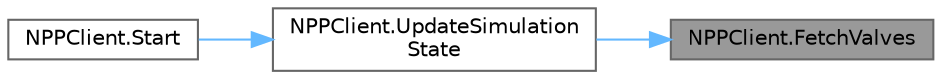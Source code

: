 digraph "NPPClient.FetchValves"
{
 // LATEX_PDF_SIZE
  bgcolor="transparent";
  edge [fontname=Helvetica,fontsize=10,labelfontname=Helvetica,labelfontsize=10];
  node [fontname=Helvetica,fontsize=10,shape=box,height=0.2,width=0.4];
  rankdir="RL";
  Node1 [id="Node000001",label="NPPClient.FetchValves",height=0.2,width=0.4,color="gray40", fillcolor="grey60", style="filled", fontcolor="black",tooltip="This method fetches the state of each valve from the REST server."];
  Node1 -> Node2 [id="edge1_Node000001_Node000002",dir="back",color="steelblue1",style="solid",tooltip=" "];
  Node2 [id="Node000002",label="NPPClient.UpdateSimulation\lState",height=0.2,width=0.4,color="grey40", fillcolor="white", style="filled",URL="$class_n_p_p_client.html#a3fab7c6e67c4a6baf4eced7c07fbdc37",tooltip="This method updates the simulation state by fetching all data from the REST server and updating the a..."];
  Node2 -> Node3 [id="edge2_Node000002_Node000003",dir="back",color="steelblue1",style="solid",tooltip=" "];
  Node3 [id="Node000003",label="NPPClient.Start",height=0.2,width=0.4,color="grey40", fillcolor="white", style="filled",URL="$class_n_p_p_client.html#a8cf1cfc9c27b94aaa373ee0b5724ecba",tooltip="This method initialises the simulations update process by calling UpdateSimulationState()."];
}

